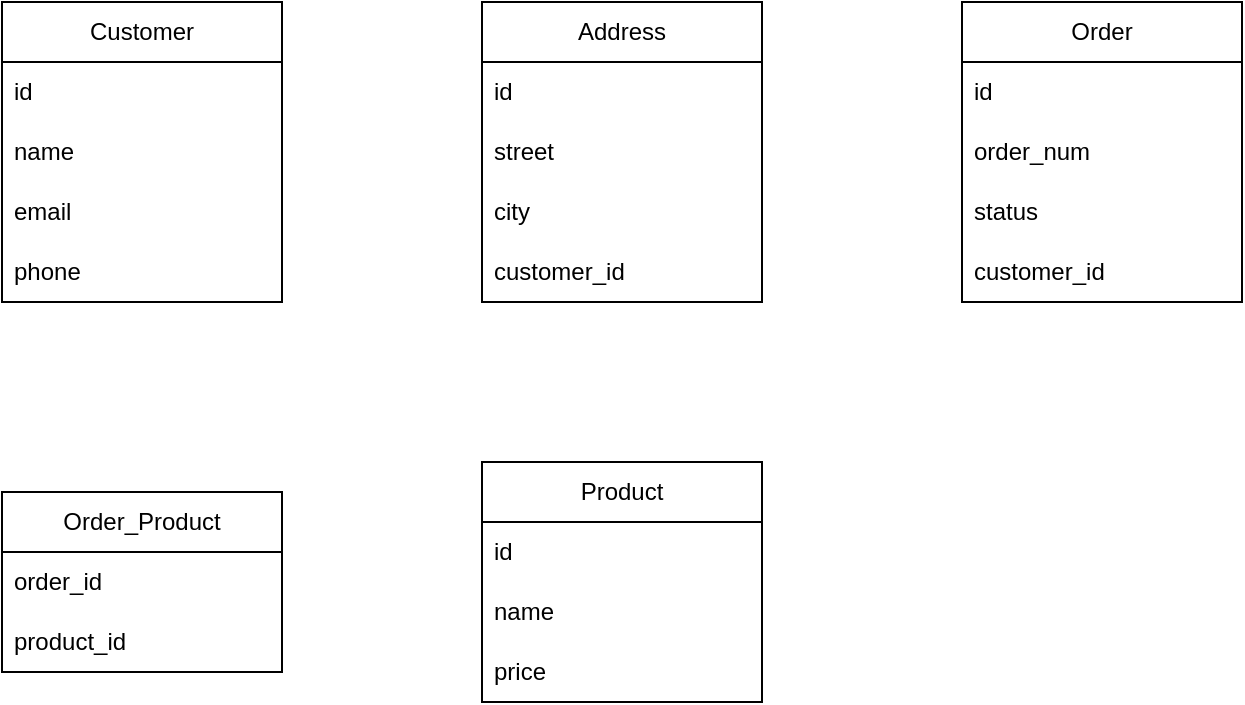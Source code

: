 <mxfile version="26.0.11">
  <diagram name="Page-1" id="d3JpxnemKZsL0j7sX4E6">
    <mxGraphModel dx="794" dy="493" grid="1" gridSize="10" guides="1" tooltips="1" connect="1" arrows="1" fold="1" page="1" pageScale="1" pageWidth="827" pageHeight="1169" math="0" shadow="0">
      <root>
        <mxCell id="0" />
        <mxCell id="1" parent="0" />
        <mxCell id="pPBYje2kkTOOffSdF8ra-1" value="Customer" style="swimlane;fontStyle=0;childLayout=stackLayout;horizontal=1;startSize=30;horizontalStack=0;resizeParent=1;resizeParentMax=0;resizeLast=0;collapsible=1;marginBottom=0;whiteSpace=wrap;html=1;" vertex="1" parent="1">
          <mxGeometry x="80" y="80" width="140" height="150" as="geometry" />
        </mxCell>
        <mxCell id="pPBYje2kkTOOffSdF8ra-2" value="id" style="text;strokeColor=none;fillColor=none;align=left;verticalAlign=middle;spacingLeft=4;spacingRight=4;overflow=hidden;points=[[0,0.5],[1,0.5]];portConstraint=eastwest;rotatable=0;whiteSpace=wrap;html=1;" vertex="1" parent="pPBYje2kkTOOffSdF8ra-1">
          <mxGeometry y="30" width="140" height="30" as="geometry" />
        </mxCell>
        <mxCell id="pPBYje2kkTOOffSdF8ra-3" value="name" style="text;strokeColor=none;fillColor=none;align=left;verticalAlign=middle;spacingLeft=4;spacingRight=4;overflow=hidden;points=[[0,0.5],[1,0.5]];portConstraint=eastwest;rotatable=0;whiteSpace=wrap;html=1;" vertex="1" parent="pPBYje2kkTOOffSdF8ra-1">
          <mxGeometry y="60" width="140" height="30" as="geometry" />
        </mxCell>
        <mxCell id="pPBYje2kkTOOffSdF8ra-9" value="email" style="text;strokeColor=none;fillColor=none;align=left;verticalAlign=middle;spacingLeft=4;spacingRight=4;overflow=hidden;points=[[0,0.5],[1,0.5]];portConstraint=eastwest;rotatable=0;whiteSpace=wrap;html=1;" vertex="1" parent="pPBYje2kkTOOffSdF8ra-1">
          <mxGeometry y="90" width="140" height="30" as="geometry" />
        </mxCell>
        <mxCell id="pPBYje2kkTOOffSdF8ra-4" value="phone" style="text;strokeColor=none;fillColor=none;align=left;verticalAlign=middle;spacingLeft=4;spacingRight=4;overflow=hidden;points=[[0,0.5],[1,0.5]];portConstraint=eastwest;rotatable=0;whiteSpace=wrap;html=1;" vertex="1" parent="pPBYje2kkTOOffSdF8ra-1">
          <mxGeometry y="120" width="140" height="30" as="geometry" />
        </mxCell>
        <mxCell id="pPBYje2kkTOOffSdF8ra-10" value="Address" style="swimlane;fontStyle=0;childLayout=stackLayout;horizontal=1;startSize=30;horizontalStack=0;resizeParent=1;resizeParentMax=0;resizeLast=0;collapsible=1;marginBottom=0;whiteSpace=wrap;html=1;" vertex="1" parent="1">
          <mxGeometry x="320" y="80" width="140" height="150" as="geometry" />
        </mxCell>
        <mxCell id="pPBYje2kkTOOffSdF8ra-11" value="id" style="text;strokeColor=none;fillColor=none;align=left;verticalAlign=middle;spacingLeft=4;spacingRight=4;overflow=hidden;points=[[0,0.5],[1,0.5]];portConstraint=eastwest;rotatable=0;whiteSpace=wrap;html=1;" vertex="1" parent="pPBYje2kkTOOffSdF8ra-10">
          <mxGeometry y="30" width="140" height="30" as="geometry" />
        </mxCell>
        <mxCell id="pPBYje2kkTOOffSdF8ra-12" value="street" style="text;strokeColor=none;fillColor=none;align=left;verticalAlign=middle;spacingLeft=4;spacingRight=4;overflow=hidden;points=[[0,0.5],[1,0.5]];portConstraint=eastwest;rotatable=0;whiteSpace=wrap;html=1;" vertex="1" parent="pPBYje2kkTOOffSdF8ra-10">
          <mxGeometry y="60" width="140" height="30" as="geometry" />
        </mxCell>
        <mxCell id="pPBYje2kkTOOffSdF8ra-13" value="city" style="text;strokeColor=none;fillColor=none;align=left;verticalAlign=middle;spacingLeft=4;spacingRight=4;overflow=hidden;points=[[0,0.5],[1,0.5]];portConstraint=eastwest;rotatable=0;whiteSpace=wrap;html=1;" vertex="1" parent="pPBYje2kkTOOffSdF8ra-10">
          <mxGeometry y="90" width="140" height="30" as="geometry" />
        </mxCell>
        <mxCell id="pPBYje2kkTOOffSdF8ra-14" value="customer_id" style="text;strokeColor=none;fillColor=none;align=left;verticalAlign=middle;spacingLeft=4;spacingRight=4;overflow=hidden;points=[[0,0.5],[1,0.5]];portConstraint=eastwest;rotatable=0;whiteSpace=wrap;html=1;" vertex="1" parent="pPBYje2kkTOOffSdF8ra-10">
          <mxGeometry y="120" width="140" height="30" as="geometry" />
        </mxCell>
        <mxCell id="pPBYje2kkTOOffSdF8ra-15" value="Order" style="swimlane;fontStyle=0;childLayout=stackLayout;horizontal=1;startSize=30;horizontalStack=0;resizeParent=1;resizeParentMax=0;resizeLast=0;collapsible=1;marginBottom=0;whiteSpace=wrap;html=1;" vertex="1" parent="1">
          <mxGeometry x="560" y="80" width="140" height="150" as="geometry" />
        </mxCell>
        <mxCell id="pPBYje2kkTOOffSdF8ra-16" value="id" style="text;strokeColor=none;fillColor=none;align=left;verticalAlign=middle;spacingLeft=4;spacingRight=4;overflow=hidden;points=[[0,0.5],[1,0.5]];portConstraint=eastwest;rotatable=0;whiteSpace=wrap;html=1;" vertex="1" parent="pPBYje2kkTOOffSdF8ra-15">
          <mxGeometry y="30" width="140" height="30" as="geometry" />
        </mxCell>
        <mxCell id="pPBYje2kkTOOffSdF8ra-17" value="order_num" style="text;strokeColor=none;fillColor=none;align=left;verticalAlign=middle;spacingLeft=4;spacingRight=4;overflow=hidden;points=[[0,0.5],[1,0.5]];portConstraint=eastwest;rotatable=0;whiteSpace=wrap;html=1;" vertex="1" parent="pPBYje2kkTOOffSdF8ra-15">
          <mxGeometry y="60" width="140" height="30" as="geometry" />
        </mxCell>
        <mxCell id="pPBYje2kkTOOffSdF8ra-18" value="status" style="text;strokeColor=none;fillColor=none;align=left;verticalAlign=middle;spacingLeft=4;spacingRight=4;overflow=hidden;points=[[0,0.5],[1,0.5]];portConstraint=eastwest;rotatable=0;whiteSpace=wrap;html=1;" vertex="1" parent="pPBYje2kkTOOffSdF8ra-15">
          <mxGeometry y="90" width="140" height="30" as="geometry" />
        </mxCell>
        <mxCell id="pPBYje2kkTOOffSdF8ra-19" value="customer_id" style="text;strokeColor=none;fillColor=none;align=left;verticalAlign=middle;spacingLeft=4;spacingRight=4;overflow=hidden;points=[[0,0.5],[1,0.5]];portConstraint=eastwest;rotatable=0;whiteSpace=wrap;html=1;" vertex="1" parent="pPBYje2kkTOOffSdF8ra-15">
          <mxGeometry y="120" width="140" height="30" as="geometry" />
        </mxCell>
        <mxCell id="pPBYje2kkTOOffSdF8ra-20" value="Product" style="swimlane;fontStyle=0;childLayout=stackLayout;horizontal=1;startSize=30;horizontalStack=0;resizeParent=1;resizeParentMax=0;resizeLast=0;collapsible=1;marginBottom=0;whiteSpace=wrap;html=1;" vertex="1" parent="1">
          <mxGeometry x="320" y="310" width="140" height="120" as="geometry" />
        </mxCell>
        <mxCell id="pPBYje2kkTOOffSdF8ra-21" value="id" style="text;strokeColor=none;fillColor=none;align=left;verticalAlign=middle;spacingLeft=4;spacingRight=4;overflow=hidden;points=[[0,0.5],[1,0.5]];portConstraint=eastwest;rotatable=0;whiteSpace=wrap;html=1;" vertex="1" parent="pPBYje2kkTOOffSdF8ra-20">
          <mxGeometry y="30" width="140" height="30" as="geometry" />
        </mxCell>
        <mxCell id="pPBYje2kkTOOffSdF8ra-22" value="name" style="text;strokeColor=none;fillColor=none;align=left;verticalAlign=middle;spacingLeft=4;spacingRight=4;overflow=hidden;points=[[0,0.5],[1,0.5]];portConstraint=eastwest;rotatable=0;whiteSpace=wrap;html=1;" vertex="1" parent="pPBYje2kkTOOffSdF8ra-20">
          <mxGeometry y="60" width="140" height="30" as="geometry" />
        </mxCell>
        <mxCell id="pPBYje2kkTOOffSdF8ra-23" value="price" style="text;strokeColor=none;fillColor=none;align=left;verticalAlign=middle;spacingLeft=4;spacingRight=4;overflow=hidden;points=[[0,0.5],[1,0.5]];portConstraint=eastwest;rotatable=0;whiteSpace=wrap;html=1;" vertex="1" parent="pPBYje2kkTOOffSdF8ra-20">
          <mxGeometry y="90" width="140" height="30" as="geometry" />
        </mxCell>
        <mxCell id="pPBYje2kkTOOffSdF8ra-25" value="Order_Product" style="swimlane;fontStyle=0;childLayout=stackLayout;horizontal=1;startSize=30;horizontalStack=0;resizeParent=1;resizeParentMax=0;resizeLast=0;collapsible=1;marginBottom=0;whiteSpace=wrap;html=1;" vertex="1" parent="1">
          <mxGeometry x="80" y="325" width="140" height="90" as="geometry" />
        </mxCell>
        <mxCell id="pPBYje2kkTOOffSdF8ra-26" value="order_id" style="text;strokeColor=none;fillColor=none;align=left;verticalAlign=middle;spacingLeft=4;spacingRight=4;overflow=hidden;points=[[0,0.5],[1,0.5]];portConstraint=eastwest;rotatable=0;whiteSpace=wrap;html=1;" vertex="1" parent="pPBYje2kkTOOffSdF8ra-25">
          <mxGeometry y="30" width="140" height="30" as="geometry" />
        </mxCell>
        <mxCell id="pPBYje2kkTOOffSdF8ra-27" value="product_id" style="text;strokeColor=none;fillColor=none;align=left;verticalAlign=middle;spacingLeft=4;spacingRight=4;overflow=hidden;points=[[0,0.5],[1,0.5]];portConstraint=eastwest;rotatable=0;whiteSpace=wrap;html=1;" vertex="1" parent="pPBYje2kkTOOffSdF8ra-25">
          <mxGeometry y="60" width="140" height="30" as="geometry" />
        </mxCell>
      </root>
    </mxGraphModel>
  </diagram>
</mxfile>
